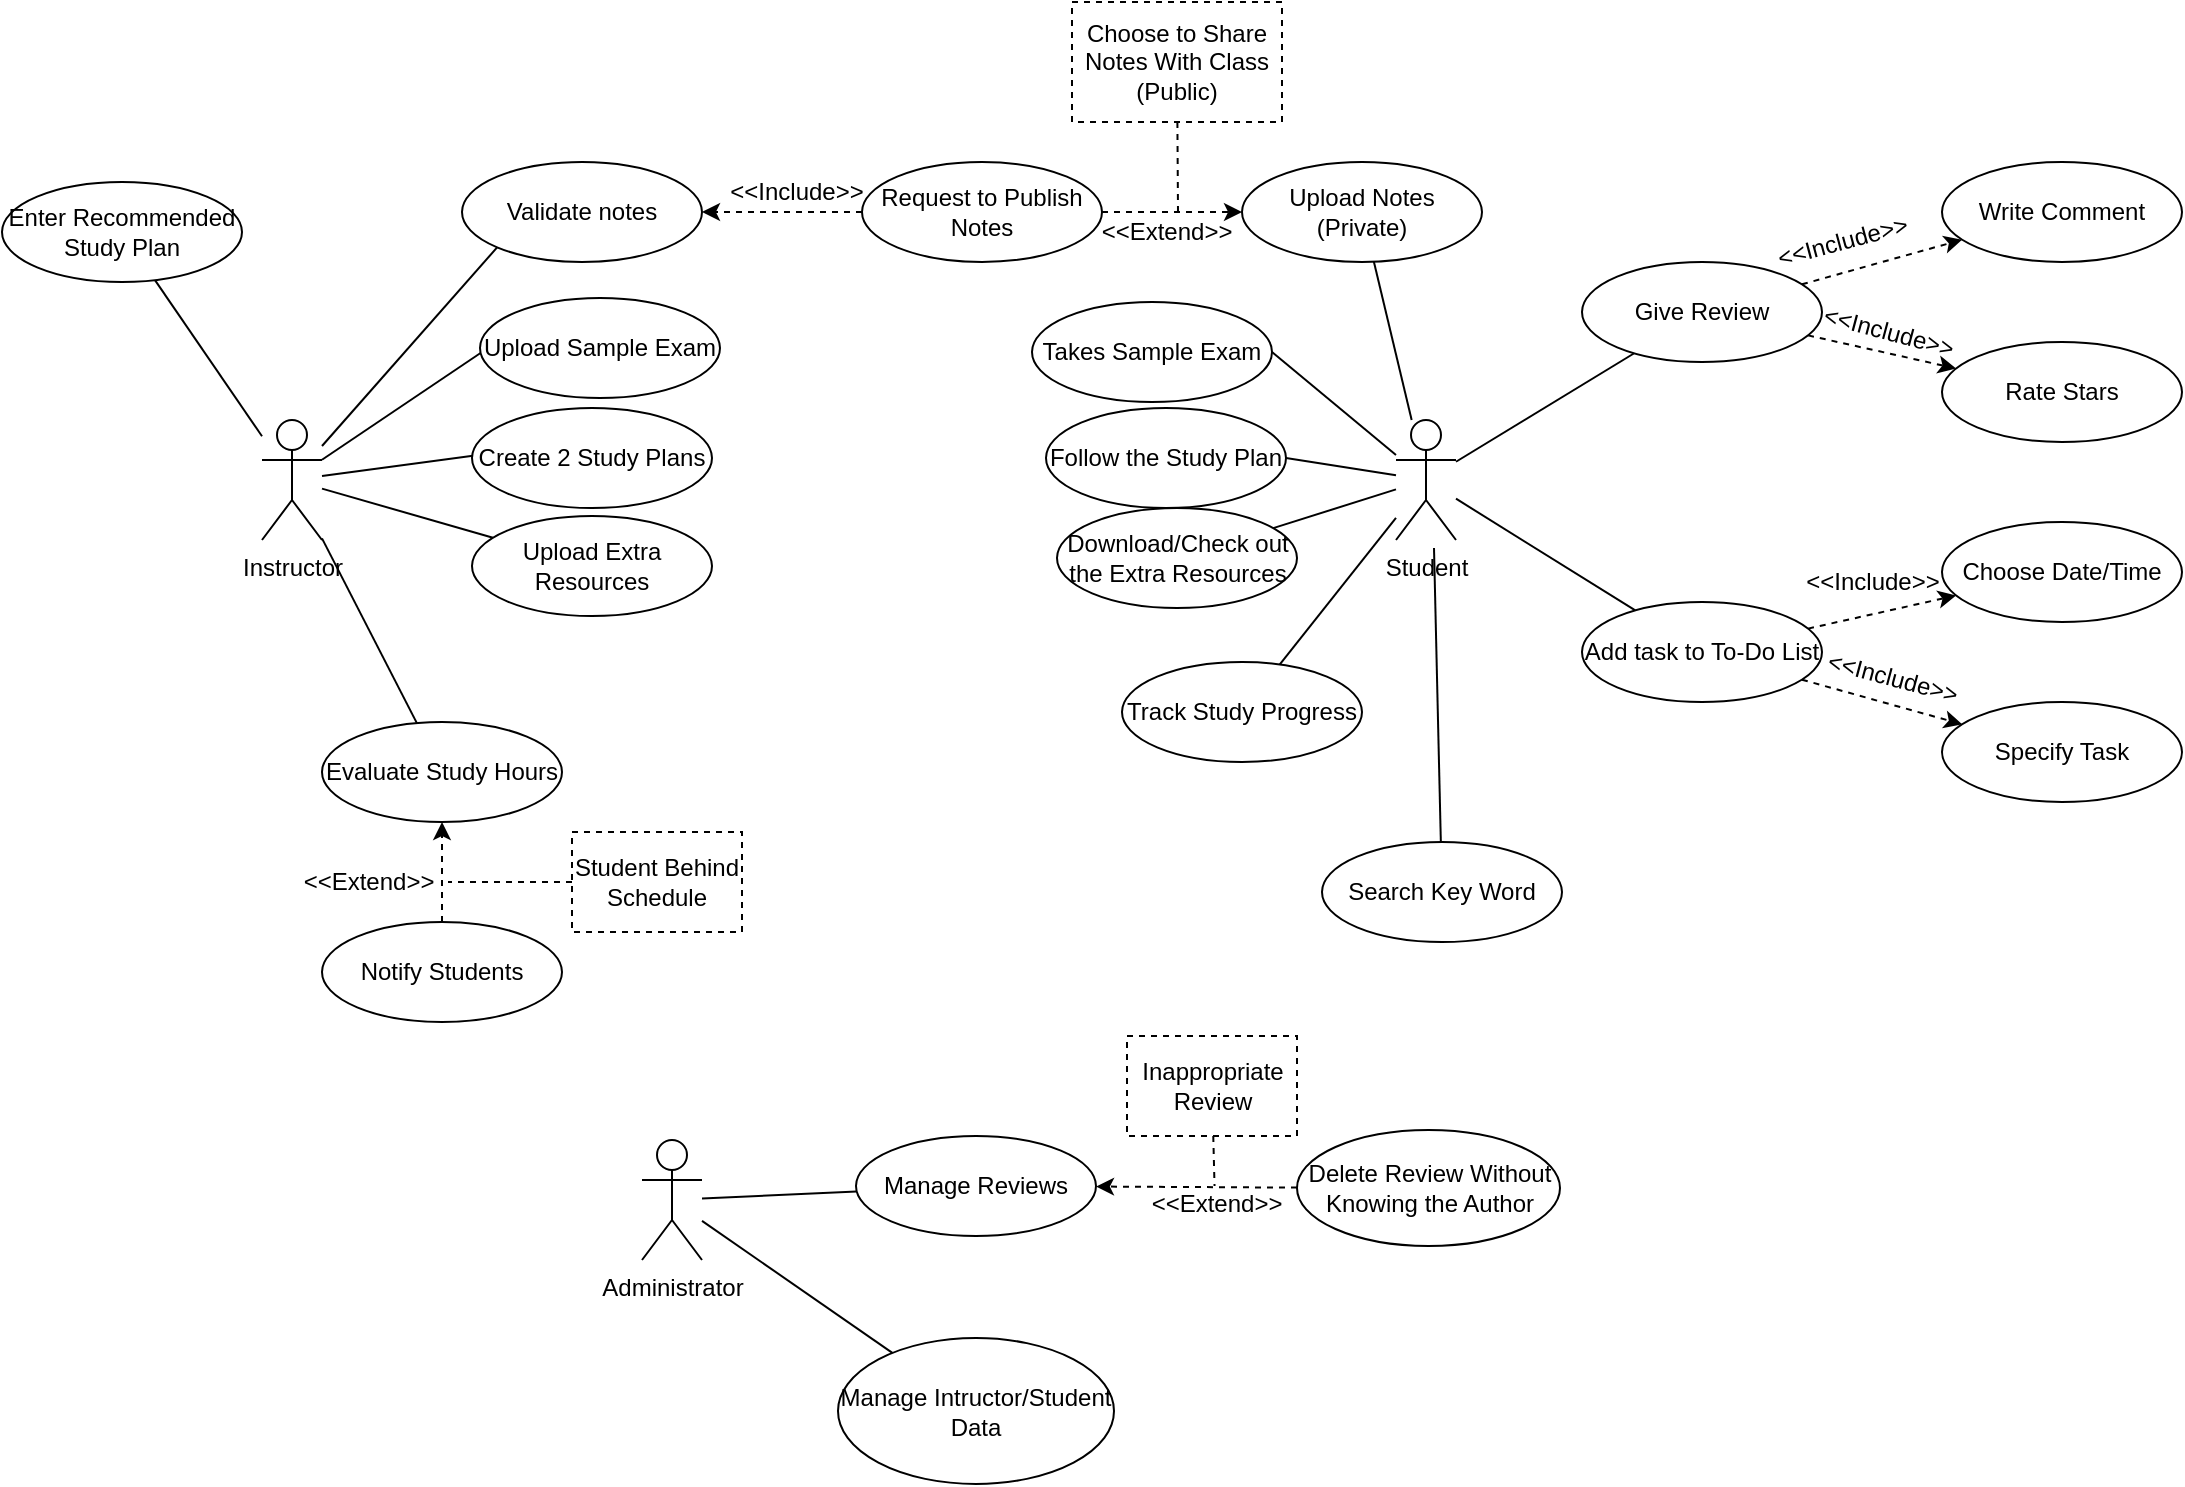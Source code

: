 <mxfile version="17.2.4" type="device"><diagram id="BGZ3xSwDJaD4s5wsSZD_" name="Page-1"><mxGraphModel dx="1438" dy="649" grid="0" gridSize="10" guides="1" tooltips="1" connect="1" arrows="1" fold="1" page="0" pageScale="1" pageWidth="850" pageHeight="1100" math="0" shadow="0"><root><mxCell id="0"/><mxCell id="1" parent="0"/><mxCell id="70QOZXZvwNATal06IG-0-4" style="rounded=0;orthogonalLoop=1;jettySize=auto;html=1;endArrow=none;endFill=0;" parent="1" source="70QOZXZvwNATal06IG-0-1" target="70QOZXZvwNATal06IG-0-3" edge="1"><mxGeometry relative="1" as="geometry"/></mxCell><mxCell id="70QOZXZvwNATal06IG-0-26" style="edgeStyle=none;rounded=0;orthogonalLoop=1;jettySize=auto;html=1;endArrow=none;endFill=0;" parent="1" source="70QOZXZvwNATal06IG-0-1" target="70QOZXZvwNATal06IG-0-6" edge="1"><mxGeometry relative="1" as="geometry"/></mxCell><mxCell id="70QOZXZvwNATal06IG-0-27" style="edgeStyle=none;rounded=0;orthogonalLoop=1;jettySize=auto;html=1;entryX=0;entryY=1;entryDx=0;entryDy=0;endArrow=none;endFill=0;" parent="1" source="70QOZXZvwNATal06IG-0-1" target="70QOZXZvwNATal06IG-0-5" edge="1"><mxGeometry relative="1" as="geometry"/></mxCell><mxCell id="70QOZXZvwNATal06IG-0-49" style="edgeStyle=none;rounded=0;orthogonalLoop=1;jettySize=auto;html=1;entryX=0.058;entryY=0.46;entryDx=0;entryDy=0;entryPerimeter=0;endArrow=none;endFill=0;" parent="1" source="70QOZXZvwNATal06IG-0-1" target="70QOZXZvwNATal06IG-0-46" edge="1"><mxGeometry relative="1" as="geometry"/></mxCell><mxCell id="70QOZXZvwNATal06IG-0-1" value="&lt;div&gt;Instructor&lt;/div&gt;" style="shape=umlActor;verticalLabelPosition=bottom;verticalAlign=top;html=1;outlineConnect=0;" parent="1" vertex="1"><mxGeometry x="80" y="369" width="30" height="60" as="geometry"/></mxCell><mxCell id="70QOZXZvwNATal06IG-0-3" value="Enter Recommended Study Plan" style="ellipse;whiteSpace=wrap;html=1;" parent="1" vertex="1"><mxGeometry x="-50" y="250" width="120" height="50" as="geometry"/></mxCell><mxCell id="70QOZXZvwNATal06IG-0-5" value="Validate notes" style="ellipse;whiteSpace=wrap;html=1;" parent="1" vertex="1"><mxGeometry x="180" y="240" width="120" height="50" as="geometry"/></mxCell><mxCell id="70QOZXZvwNATal06IG-0-6" value="Evaluate Study Hours" style="ellipse;whiteSpace=wrap;html=1;" parent="1" vertex="1"><mxGeometry x="110" y="520" width="120" height="50" as="geometry"/></mxCell><mxCell id="70QOZXZvwNATal06IG-0-8" value="&lt;div&gt;Upload Notes&lt;/div&gt;(Private)" style="ellipse;whiteSpace=wrap;html=1;" parent="1" vertex="1"><mxGeometry x="570" y="240" width="120" height="50" as="geometry"/></mxCell><mxCell id="70QOZXZvwNATal06IG-0-24" style="edgeStyle=none;rounded=0;orthogonalLoop=1;jettySize=auto;html=1;dashed=1;endArrow=classic;endFill=1;" parent="1" source="70QOZXZvwNATal06IG-0-9" target="70QOZXZvwNATal06IG-0-5" edge="1"><mxGeometry relative="1" as="geometry"/></mxCell><mxCell id="70QOZXZvwNATal06IG-0-25" style="edgeStyle=none;rounded=0;orthogonalLoop=1;jettySize=auto;html=1;dashed=1;endArrow=classic;endFill=1;" parent="1" source="70QOZXZvwNATal06IG-0-9" target="70QOZXZvwNATal06IG-0-8" edge="1"><mxGeometry relative="1" as="geometry"/></mxCell><mxCell id="70QOZXZvwNATal06IG-0-9" value="Request to Publish Notes" style="ellipse;whiteSpace=wrap;html=1;" parent="1" vertex="1"><mxGeometry x="380" y="240" width="120" height="50" as="geometry"/></mxCell><mxCell id="70QOZXZvwNATal06IG-0-23" style="edgeStyle=none;rounded=0;orthogonalLoop=1;jettySize=auto;html=1;dashed=1;endArrow=classic;endFill=1;" parent="1" source="70QOZXZvwNATal06IG-0-10" target="70QOZXZvwNATal06IG-0-6" edge="1"><mxGeometry relative="1" as="geometry"/></mxCell><mxCell id="70QOZXZvwNATal06IG-0-10" value="Notify Students" style="ellipse;whiteSpace=wrap;html=1;" parent="1" vertex="1"><mxGeometry x="110" y="620" width="120" height="50" as="geometry"/></mxCell><mxCell id="70QOZXZvwNATal06IG-0-29" style="edgeStyle=none;rounded=0;orthogonalLoop=1;jettySize=auto;html=1;endArrow=none;endFill=0;" parent="1" source="70QOZXZvwNATal06IG-0-11" target="70QOZXZvwNATal06IG-0-8" edge="1"><mxGeometry relative="1" as="geometry"/></mxCell><mxCell id="70QOZXZvwNATal06IG-0-30" style="edgeStyle=none;rounded=0;orthogonalLoop=1;jettySize=auto;html=1;endArrow=none;endFill=0;" parent="1" source="70QOZXZvwNATal06IG-0-11" target="70QOZXZvwNATal06IG-0-12" edge="1"><mxGeometry relative="1" as="geometry"/></mxCell><mxCell id="70QOZXZvwNATal06IG-0-31" style="edgeStyle=none;rounded=0;orthogonalLoop=1;jettySize=auto;html=1;endArrow=none;endFill=0;" parent="1" source="70QOZXZvwNATal06IG-0-11" target="70QOZXZvwNATal06IG-0-13" edge="1"><mxGeometry relative="1" as="geometry"/></mxCell><mxCell id="70QOZXZvwNATal06IG-0-32" style="edgeStyle=none;rounded=0;orthogonalLoop=1;jettySize=auto;html=1;endArrow=none;endFill=0;" parent="1" target="70QOZXZvwNATal06IG-0-14" edge="1"><mxGeometry relative="1" as="geometry"><mxPoint x="666" y="433" as="sourcePoint"/></mxGeometry></mxCell><mxCell id="70QOZXZvwNATal06IG-0-48" style="edgeStyle=none;rounded=0;orthogonalLoop=1;jettySize=auto;html=1;entryX=1;entryY=0.5;entryDx=0;entryDy=0;endArrow=none;endFill=0;" parent="1" source="70QOZXZvwNATal06IG-0-11" target="70QOZXZvwNATal06IG-0-47" edge="1"><mxGeometry relative="1" as="geometry"/></mxCell><mxCell id="aPD0kgD3M_ZpWRq9vw2r-3" style="rounded=0;orthogonalLoop=1;jettySize=auto;html=1;endArrow=none;endFill=0;" edge="1" parent="1" source="70QOZXZvwNATal06IG-0-11" target="aPD0kgD3M_ZpWRq9vw2r-2"><mxGeometry relative="1" as="geometry"/></mxCell><mxCell id="70QOZXZvwNATal06IG-0-11" value="Student" style="shape=umlActor;verticalLabelPosition=bottom;verticalAlign=top;html=1;outlineConnect=0;" parent="1" vertex="1"><mxGeometry x="647" y="369" width="30" height="60" as="geometry"/></mxCell><mxCell id="70QOZXZvwNATal06IG-0-19" style="edgeStyle=none;rounded=0;orthogonalLoop=1;jettySize=auto;html=1;endArrow=classic;endFill=1;dashed=1;" parent="1" source="70QOZXZvwNATal06IG-0-12" target="70QOZXZvwNATal06IG-0-18" edge="1"><mxGeometry relative="1" as="geometry"/></mxCell><mxCell id="70QOZXZvwNATal06IG-0-20" style="edgeStyle=none;rounded=0;orthogonalLoop=1;jettySize=auto;html=1;dashed=1;endArrow=classic;endFill=1;" parent="1" source="70QOZXZvwNATal06IG-0-12" target="70QOZXZvwNATal06IG-0-17" edge="1"><mxGeometry relative="1" as="geometry"/></mxCell><mxCell id="70QOZXZvwNATal06IG-0-12" value="Give Review" style="ellipse;whiteSpace=wrap;html=1;" parent="1" vertex="1"><mxGeometry x="740" y="290" width="120" height="50" as="geometry"/></mxCell><mxCell id="70QOZXZvwNATal06IG-0-21" style="edgeStyle=none;rounded=0;orthogonalLoop=1;jettySize=auto;html=1;dashed=1;endArrow=classic;endFill=1;" parent="1" source="70QOZXZvwNATal06IG-0-13" target="70QOZXZvwNATal06IG-0-16" edge="1"><mxGeometry relative="1" as="geometry"/></mxCell><mxCell id="70QOZXZvwNATal06IG-0-22" style="edgeStyle=none;rounded=0;orthogonalLoop=1;jettySize=auto;html=1;dashed=1;endArrow=classic;endFill=1;" parent="1" source="70QOZXZvwNATal06IG-0-13" target="70QOZXZvwNATal06IG-0-15" edge="1"><mxGeometry relative="1" as="geometry"/></mxCell><mxCell id="70QOZXZvwNATal06IG-0-13" value="Add task to To-Do List" style="ellipse;whiteSpace=wrap;html=1;" parent="1" vertex="1"><mxGeometry x="740" y="460" width="120" height="50" as="geometry"/></mxCell><mxCell id="70QOZXZvwNATal06IG-0-14" value="Search Key Word" style="ellipse;whiteSpace=wrap;html=1;" parent="1" vertex="1"><mxGeometry x="610" y="580" width="120" height="50" as="geometry"/></mxCell><mxCell id="70QOZXZvwNATal06IG-0-15" value="Specify Task" style="ellipse;whiteSpace=wrap;html=1;" parent="1" vertex="1"><mxGeometry x="920" y="510" width="120" height="50" as="geometry"/></mxCell><mxCell id="70QOZXZvwNATal06IG-0-16" value="Choose Date/Time" style="ellipse;whiteSpace=wrap;html=1;" parent="1" vertex="1"><mxGeometry x="920" y="420" width="120" height="50" as="geometry"/></mxCell><mxCell id="70QOZXZvwNATal06IG-0-17" value="Rate Stars" style="ellipse;whiteSpace=wrap;html=1;" parent="1" vertex="1"><mxGeometry x="920" y="330" width="120" height="50" as="geometry"/></mxCell><mxCell id="70QOZXZvwNATal06IG-0-18" value="Write Comment" style="ellipse;whiteSpace=wrap;html=1;" parent="1" vertex="1"><mxGeometry x="920" y="240" width="120" height="50" as="geometry"/></mxCell><mxCell id="70QOZXZvwNATal06IG-0-33" value="&amp;lt;&amp;lt;Include&amp;gt;&amp;gt;" style="text;html=1;align=center;verticalAlign=middle;resizable=0;points=[];autosize=1;strokeColor=none;fillColor=none;rotation=-15;" parent="1" vertex="1"><mxGeometry x="830" y="270" width="80" height="20" as="geometry"/></mxCell><mxCell id="70QOZXZvwNATal06IG-0-34" value="&amp;lt;&amp;lt;Include&amp;gt;&amp;gt;" style="text;html=1;align=center;verticalAlign=middle;resizable=0;points=[];autosize=1;strokeColor=none;fillColor=none;rotation=15;" parent="1" vertex="1"><mxGeometry x="853" y="315" width="80" height="20" as="geometry"/></mxCell><mxCell id="70QOZXZvwNATal06IG-0-35" value="&amp;lt;&amp;lt;Include&amp;gt;&amp;gt;" style="text;html=1;align=center;verticalAlign=middle;resizable=0;points=[];autosize=1;strokeColor=none;fillColor=none;" parent="1" vertex="1"><mxGeometry x="845" y="440" width="80" height="20" as="geometry"/></mxCell><mxCell id="70QOZXZvwNATal06IG-0-36" value="&amp;lt;&amp;lt;Include&amp;gt;&amp;gt;" style="text;html=1;align=center;verticalAlign=middle;resizable=0;points=[];autosize=1;strokeColor=none;fillColor=none;rotation=15;" parent="1" vertex="1"><mxGeometry x="855" y="488" width="80" height="20" as="geometry"/></mxCell><mxCell id="70QOZXZvwNATal06IG-0-38" value="&amp;lt;&amp;lt;Extend&amp;gt;&amp;gt;" style="text;html=1;align=center;verticalAlign=middle;resizable=0;points=[];autosize=1;strokeColor=none;fillColor=none;" parent="1" vertex="1"><mxGeometry x="93" y="590" width="80" height="20" as="geometry"/></mxCell><mxCell id="70QOZXZvwNATal06IG-0-39" value="&amp;lt;&amp;lt;Include&amp;gt;&amp;gt;" style="text;html=1;align=center;verticalAlign=middle;resizable=0;points=[];autosize=1;strokeColor=none;fillColor=none;" parent="1" vertex="1"><mxGeometry x="307" y="245" width="80" height="20" as="geometry"/></mxCell><mxCell id="70QOZXZvwNATal06IG-0-40" value="&amp;lt;&amp;lt;Extend&amp;gt;&amp;gt;" style="text;html=1;align=center;verticalAlign=middle;resizable=0;points=[];autosize=1;strokeColor=none;fillColor=none;" parent="1" vertex="1"><mxGeometry x="492" y="265" width="80" height="20" as="geometry"/></mxCell><mxCell id="70QOZXZvwNATal06IG-0-42" style="edgeStyle=none;rounded=0;orthogonalLoop=1;jettySize=auto;html=1;endArrow=none;endFill=0;dashed=1;" parent="1" source="70QOZXZvwNATal06IG-0-41" edge="1"><mxGeometry relative="1" as="geometry"><mxPoint x="538" y="265" as="targetPoint"/></mxGeometry></mxCell><mxCell id="70QOZXZvwNATal06IG-0-41" value="&lt;div&gt;Choose to Share Notes With Class&lt;/div&gt;&lt;div&gt;(Public)&lt;br&gt;&lt;/div&gt;" style="rounded=0;whiteSpace=wrap;html=1;dashed=1;" parent="1" vertex="1"><mxGeometry x="485" y="160" width="105" height="60" as="geometry"/></mxCell><mxCell id="70QOZXZvwNATal06IG-0-44" style="edgeStyle=none;rounded=0;orthogonalLoop=1;jettySize=auto;html=1;dashed=1;endArrow=none;endFill=0;" parent="1" source="70QOZXZvwNATal06IG-0-43" target="70QOZXZvwNATal06IG-0-38" edge="1"><mxGeometry relative="1" as="geometry"/></mxCell><mxCell id="70QOZXZvwNATal06IG-0-43" value="Student Behind Schedule" style="rounded=0;whiteSpace=wrap;html=1;dashed=1;" parent="1" vertex="1"><mxGeometry x="235" y="575" width="85" height="50" as="geometry"/></mxCell><mxCell id="70QOZXZvwNATal06IG-0-46" value="Upload Sample Exam" style="ellipse;whiteSpace=wrap;html=1;" parent="1" vertex="1"><mxGeometry x="189" y="308" width="120" height="50" as="geometry"/></mxCell><mxCell id="70QOZXZvwNATal06IG-0-47" value="Takes Sample Exam" style="ellipse;whiteSpace=wrap;html=1;" parent="1" vertex="1"><mxGeometry x="465" y="310" width="120" height="50" as="geometry"/></mxCell><mxCell id="70QOZXZvwNATal06IG-0-52" style="edgeStyle=none;rounded=0;orthogonalLoop=1;jettySize=auto;html=1;entryX=0.058;entryY=0.46;entryDx=0;entryDy=0;entryPerimeter=0;endArrow=none;endFill=0;" parent="1" source="70QOZXZvwNATal06IG-0-1" target="70QOZXZvwNATal06IG-0-53" edge="1"><mxGeometry relative="1" as="geometry"><mxPoint x="110" y="446.712" as="sourcePoint"/></mxGeometry></mxCell><mxCell id="70QOZXZvwNATal06IG-0-53" value="Create 2 Study Plans" style="ellipse;whiteSpace=wrap;html=1;" parent="1" vertex="1"><mxGeometry x="185" y="363" width="120" height="50" as="geometry"/></mxCell><mxCell id="70QOZXZvwNATal06IG-0-54" style="edgeStyle=none;rounded=0;orthogonalLoop=1;jettySize=auto;html=1;entryX=1;entryY=0.5;entryDx=0;entryDy=0;endArrow=none;endFill=0;" parent="1" source="70QOZXZvwNATal06IG-0-11" target="70QOZXZvwNATal06IG-0-55" edge="1"><mxGeometry relative="1" as="geometry"><mxPoint x="647" y="443.792" as="sourcePoint"/></mxGeometry></mxCell><mxCell id="70QOZXZvwNATal06IG-0-55" value="Follow the Study Plan" style="ellipse;whiteSpace=wrap;html=1;" parent="1" vertex="1"><mxGeometry x="472" y="363" width="120" height="50" as="geometry"/></mxCell><mxCell id="70QOZXZvwNATal06IG-0-57" style="edgeStyle=none;rounded=0;orthogonalLoop=1;jettySize=auto;html=1;endArrow=none;endFill=0;" parent="1" source="70QOZXZvwNATal06IG-0-56" target="70QOZXZvwNATal06IG-0-1" edge="1"><mxGeometry relative="1" as="geometry"/></mxCell><mxCell id="70QOZXZvwNATal06IG-0-56" value="Upload Extra Resources" style="ellipse;whiteSpace=wrap;html=1;" parent="1" vertex="1"><mxGeometry x="185" y="417" width="120" height="50" as="geometry"/></mxCell><mxCell id="70QOZXZvwNATal06IG-0-59" value="" style="edgeStyle=none;rounded=0;orthogonalLoop=1;jettySize=auto;html=1;endArrow=none;endFill=0;" parent="1" source="70QOZXZvwNATal06IG-0-58" target="70QOZXZvwNATal06IG-0-11" edge="1"><mxGeometry relative="1" as="geometry"/></mxCell><mxCell id="70QOZXZvwNATal06IG-0-58" value="Download/Check out the Extra Resources" style="ellipse;whiteSpace=wrap;html=1;" parent="1" vertex="1"><mxGeometry x="477.5" y="413" width="120" height="50" as="geometry"/></mxCell><mxCell id="70QOZXZvwNATal06IG-0-71" style="edgeStyle=none;rounded=0;orthogonalLoop=1;jettySize=auto;html=1;endArrow=none;endFill=0;" parent="1" source="70QOZXZvwNATal06IG-0-60" target="70QOZXZvwNATal06IG-0-66" edge="1"><mxGeometry relative="1" as="geometry"/></mxCell><mxCell id="70QOZXZvwNATal06IG-0-72" style="edgeStyle=none;rounded=0;orthogonalLoop=1;jettySize=auto;html=1;endArrow=none;endFill=0;" parent="1" source="70QOZXZvwNATal06IG-0-60" target="70QOZXZvwNATal06IG-0-62" edge="1"><mxGeometry relative="1" as="geometry"/></mxCell><mxCell id="70QOZXZvwNATal06IG-0-60" value="Administrator" style="shape=umlActor;verticalLabelPosition=bottom;verticalAlign=top;html=1;outlineConnect=0;" parent="1" vertex="1"><mxGeometry x="270" y="729" width="30" height="60" as="geometry"/></mxCell><mxCell id="70QOZXZvwNATal06IG-0-69" style="edgeStyle=none;rounded=0;orthogonalLoop=1;jettySize=auto;html=1;dashed=1;endArrow=classic;endFill=1;" parent="1" source="70QOZXZvwNATal06IG-0-61" target="70QOZXZvwNATal06IG-0-66" edge="1"><mxGeometry relative="1" as="geometry"/></mxCell><mxCell id="70QOZXZvwNATal06IG-0-61" value="Delete Review Without Knowing the Author" style="ellipse;whiteSpace=wrap;html=1;" parent="1" vertex="1"><mxGeometry x="597.5" y="724" width="131.5" height="58" as="geometry"/></mxCell><mxCell id="70QOZXZvwNATal06IG-0-62" value="Manage Intructor/Student Data" style="ellipse;whiteSpace=wrap;html=1;" parent="1" vertex="1"><mxGeometry x="368" y="828" width="138" height="73" as="geometry"/></mxCell><mxCell id="70QOZXZvwNATal06IG-0-70" style="edgeStyle=none;rounded=0;orthogonalLoop=1;jettySize=auto;html=1;dashed=1;endArrow=none;endFill=0;" parent="1" source="70QOZXZvwNATal06IG-0-63" target="70QOZXZvwNATal06IG-0-68" edge="1"><mxGeometry relative="1" as="geometry"><mxPoint x="569" y="743" as="targetPoint"/></mxGeometry></mxCell><mxCell id="70QOZXZvwNATal06IG-0-63" value="Inappropriate Review" style="rounded=0;whiteSpace=wrap;html=1;dashed=1;" parent="1" vertex="1"><mxGeometry x="512.5" y="677" width="85" height="50" as="geometry"/></mxCell><mxCell id="70QOZXZvwNATal06IG-0-66" value="Manage Reviews" style="ellipse;whiteSpace=wrap;html=1;" parent="1" vertex="1"><mxGeometry x="377" y="727" width="120" height="50" as="geometry"/></mxCell><mxCell id="70QOZXZvwNATal06IG-0-68" value="&amp;lt;&amp;lt;Extend&amp;gt;&amp;gt;" style="text;html=1;align=center;verticalAlign=middle;resizable=0;points=[];autosize=1;strokeColor=none;fillColor=none;rotation=0;" parent="1" vertex="1"><mxGeometry x="519" y="752" width="75" height="18" as="geometry"/></mxCell><mxCell id="aPD0kgD3M_ZpWRq9vw2r-2" value="Track Study Progress" style="ellipse;whiteSpace=wrap;html=1;" vertex="1" parent="1"><mxGeometry x="510" y="490" width="120" height="50" as="geometry"/></mxCell></root></mxGraphModel></diagram></mxfile>